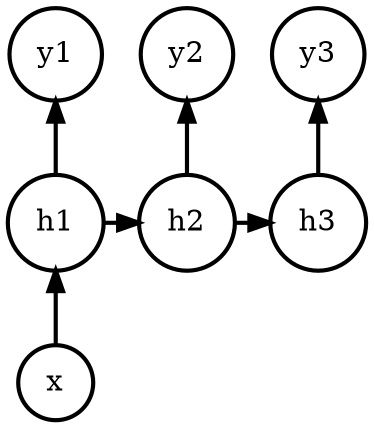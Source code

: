 digraph one_to_many{
	graph[dpi=600];
	rankdir=BT;
	node[shape=circle, penwidth=2]
	edge[penwidth=2]
	x
	{
		rank=same
		y1[group=output]
		y2[group=output]
		y3[group=output]
	}
	{
		rank=same
		h1[group=hidden]
		h2[group=hidden]
		h3[group=hidden]
	}

	x->h1
	h1->h2->h3
	h1->y1
	h2->y2
	h3->y3
}
